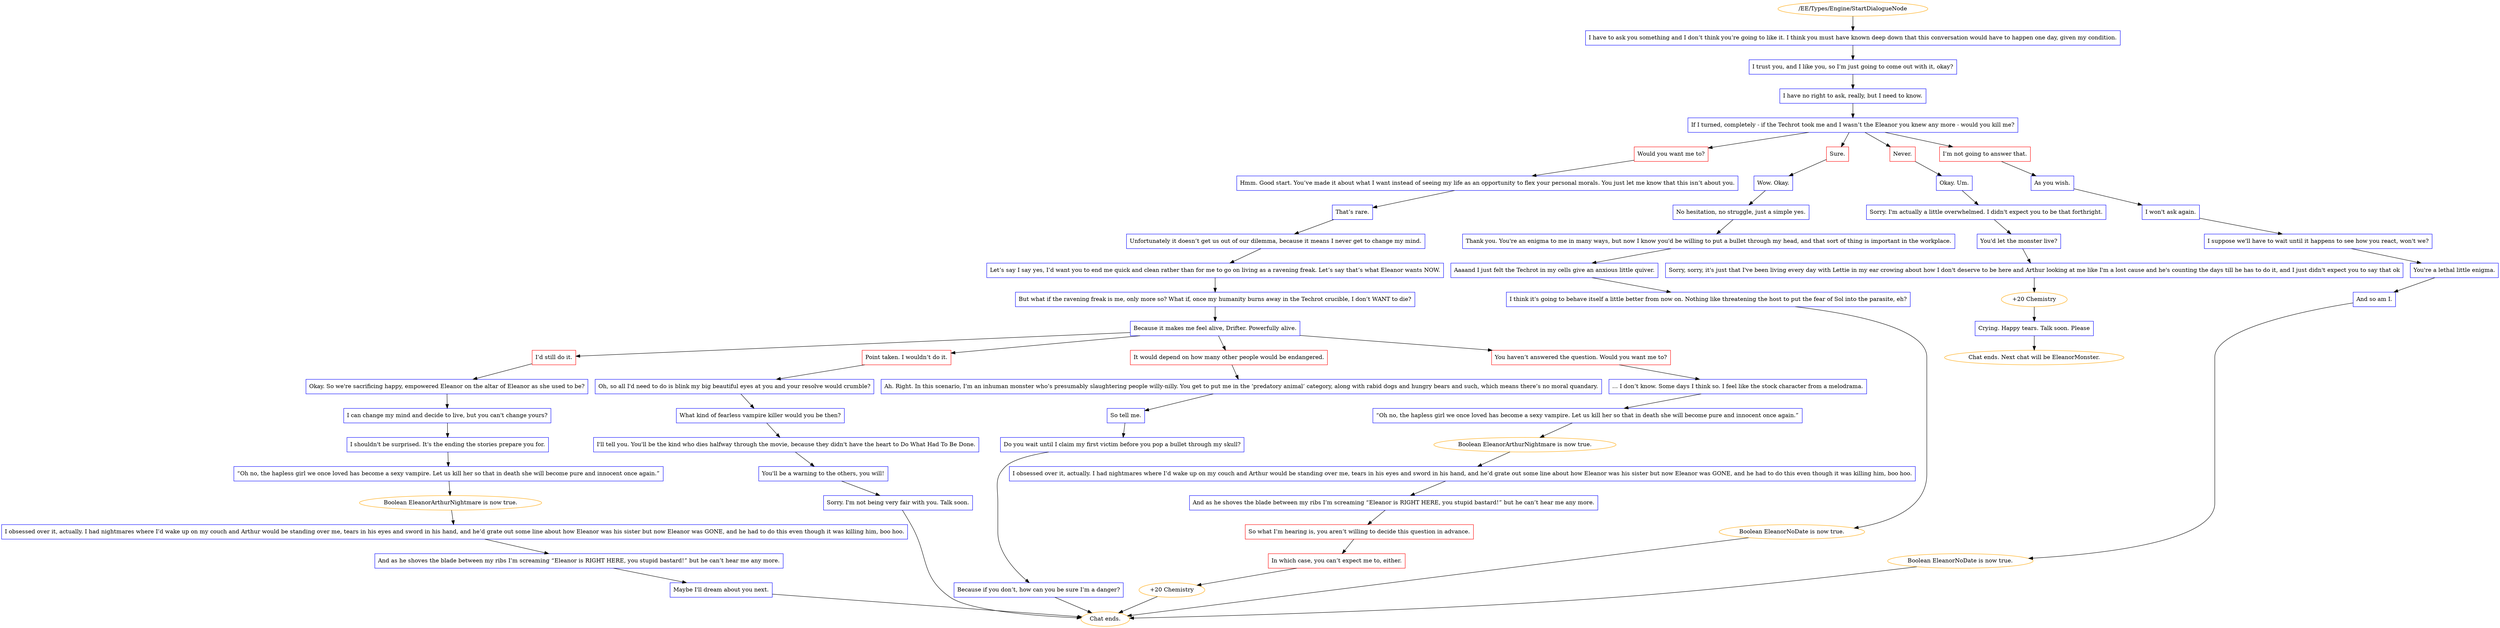 digraph {
	1389 [label="/EE/Types/Engine/StartDialogueNode",color=orange];
		1389 -> 1390;
	1390 [label="I have to ask you something and I don’t think you’re going to like it. I think you must have known deep down that this conversation would have to happen one day, given my condition.",shape=box,color=blue];
		1390 -> 1391;
	1391 [label="I trust you, and I like you, so I’m just going to come out with it, okay?",shape=box,color=blue];
		1391 -> 1392;
	1392 [label="I have no right to ask, really, but I need to know.",shape=box,color=blue];
		1392 -> 1393;
	1393 [label="If I turned, completely - if the Techrot took me and I wasn’t the Eleanor you knew any more - would you kill me?",shape=box,color=blue];
		1393 -> 1394;
		1393 -> 1395;
		1393 -> 1396;
		1393 -> 1397;
	1394 [label="Would you want me to?",shape=box,color=red];
		1394 -> 1398;
	1395 [label="Sure.",shape=box,color=red];
		1395 -> 1399;
	1396 [label="Never.",shape=box,color=red];
		1396 -> 1400;
	1397 [label="I’m not going to answer that.",shape=box,color=red];
		1397 -> 1401;
	1398 [label="Hmm. Good start. You’ve made it about what I want instead of seeing my life as an opportunity to flex your personal morals. You just let me know that this isn’t about you.",shape=box,color=blue];
		1398 -> 1402;
	1399 [label="Wow. Okay.",shape=box,color=blue];
		1399 -> 1403;
	1400 [label="Okay. Um.",shape=box,color=blue];
		1400 -> 1404;
	1401 [label="As you wish.",shape=box,color=blue];
		1401 -> 1405;
	1402 [label="That’s rare.",shape=box,color=blue];
		1402 -> 1406;
	1403 [label="No hesitation, no struggle, just a simple yes.",shape=box,color=blue];
		1403 -> 1407;
	1404 [label="Sorry. I'm actually a little overwhelmed. I didn't expect you to be that forthright.",shape=box,color=blue];
		1404 -> 1408;
	1405 [label="I won't ask again.",shape=box,color=blue];
		1405 -> 1409;
	1406 [label="Unfortunately it doesn’t get us out of our dilemma, because it means I never get to change my mind.",shape=box,color=blue];
		1406 -> 1410;
	1407 [label="Thank you. You're an enigma to me in many ways, but now I know you'd be willing to put a bullet through my head, and that sort of thing is important in the workplace.",shape=box,color=blue];
		1407 -> 1411;
	1408 [label="You'd let the monster live?",shape=box,color=blue];
		1408 -> 1412;
	1409 [label="I suppose we'll have to wait until it happens to see how you react, won't we?",shape=box,color=blue];
		1409 -> 1413;
	1410 [label="Let’s say I say yes, I’d want you to end me quick and clean rather than for me to go on living as a ravening freak. Let’s say that’s what Eleanor wants NOW.",shape=box,color=blue];
		1410 -> 1414;
	1411 [label="Aaaand I just felt the Techrot in my cells give an anxious little quiver.",shape=box,color=blue];
		1411 -> 1415;
	1412 [label="Sorry, sorry, it's just that I've been living every day with Lettie in my ear crowing about how I don't deserve to be here and Arthur looking at me like I'm a lost cause and he's counting the days till he has to do it, and I just didn't expect you to say that ok",shape=box,color=blue];
		1412 -> 1422;
	1413 [label="You're a lethal little enigma.",shape=box,color=blue];
		1413 -> 1417;
	1414 [label="But what if the ravening freak is me, only more so? What if, once my humanity burns away in the Techrot crucible, I don’t WANT to die?",shape=box,color=blue];
		1414 -> 1424;
	1415 [label="I think it's going to behave itself a little better from now on. Nothing like threatening the host to put the fear of Sol into the parasite, eh?",shape=box,color=blue];
		1415 -> 1418;
	1422 [label="+20 Chemistry",color=orange];
		1422 -> 1416;
	1417 [label="And so am I.",shape=box,color=blue];
		1417 -> 1420;
	1424 [label="Because it makes me feel alive, Drifter. Powerfully alive.",shape=box,color=blue];
		1424 -> 1425;
		1424 -> 1426;
		1424 -> 1427;
		1424 -> 1428;
	1418 [label="Boolean EleanorNoDate is now true.",color=orange];
		1418 -> "Chat ends.";
	1416 [label="Crying. Happy tears. Talk soon. Please",shape=box,color=blue];
		1416 -> "Chat ends. Next chat will be EleanorMonster.";
	1420 [label="Boolean EleanorNoDate is now true.",color=orange];
		1420 -> "Chat ends.";
	1425 [label="I’d still do it.",shape=box,color=red];
		1425 -> 1429;
	1426 [label="Point taken. I wouldn’t do it.",shape=box,color=red];
		1426 -> 1430;
	1427 [label="It would depend on how many other people would be endangered.",shape=box,color=red];
		1427 -> 1431;
	1428 [label="You haven’t answered the question. Would you want me to?",shape=box,color=red];
		1428 -> 1432;
	"Chat ends." [color=orange];
	"Chat ends. Next chat will be EleanorMonster." [color=orange];
	"Chat ends." [color=orange];
	1429 [label="Okay. So we're sacrificing happy, empowered Eleanor on the altar of Eleanor as she used to be?",shape=box,color=blue];
		1429 -> 1433;
	1430 [label="Oh, so all I'd need to do is blink my big beautiful eyes at you and your resolve would crumble?",shape=box,color=blue];
		1430 -> 1434;
	1431 [label="Ah. Right. In this scenario, I’m an inhuman monster who’s presumably slaughtering people willy-nilly. You get to put me in the ‘predatory animal’ category, along with rabid dogs and hungry bears and such, which means there’s no moral quandary.",shape=box,color=blue];
		1431 -> 1435;
	1432 [label="… I don’t know. Some days I think so. I feel like the stock character from a melodrama.",shape=box,color=blue];
		1432 -> 1436;
	1433 [label="I can change my mind and decide to live, but you can't change yours?",shape=box,color=blue];
		1433 -> 1442;
	1434 [label="What kind of fearless vampire killer would you be then?",shape=box,color=blue];
		1434 -> 1443;
	1435 [label="So tell me.",shape=box,color=blue];
		1435 -> 1438;
	1436 [label="“Oh no, the hapless girl we once loved has become a sexy vampire. Let us kill her so that in death she will become pure and innocent once again.”",shape=box,color=blue];
		1436 -> 1437;
	1442 [label="I shouldn't be surprised. It's the ending the stories prepare you for.",shape=box,color=blue];
		1442 -> 1444;
	1443 [label="I'll tell you. You'll be the kind who dies halfway through the movie, because they didn't have the heart to Do What Had To Be Done.",shape=box,color=blue];
		1443 -> 1445;
	1438 [label="Do you wait until I claim my first victim before you pop a bullet through my skull?",shape=box,color=blue];
		1438 -> 1439;
	1437 [label="Boolean EleanorArthurNightmare is now true.",color=orange];
		1437 -> 1441;
	1444 [label="“Oh no, the hapless girl we once loved has become a sexy vampire. Let us kill her so that in death she will become pure and innocent once again.”",shape=box,color=blue];
		1444 -> 1448;
	1445 [label="You'll be a warning to the others, you will!",shape=box,color=blue];
		1445 -> 1446;
	1439 [label="Because if you don’t, how can you be sure I’m a danger?",shape=box,color=blue];
		1439 -> "Chat ends.";
	1441 [label="I obsessed over it, actually. I had nightmares where I’d wake up on my couch and Arthur would be standing over me, tears in his eyes and sword in his hand, and he’d grate out some line about how Eleanor was his sister but now Eleanor was GONE, and he had to do this even though it was killing him, boo hoo.",shape=box,color=blue];
		1441 -> 1450;
	1448 [label="Boolean EleanorArthurNightmare is now true.",color=orange];
		1448 -> 1449;
	1446 [label="Sorry. I'm not being very fair with you. Talk soon.",shape=box,color=blue];
		1446 -> "Chat ends.";
	"Chat ends." [color=orange];
	1450 [label="And as he shoves the blade between my ribs I’m screaming “Eleanor is RIGHT HERE, you stupid bastard!” but he can’t hear me any more.",shape=box,color=blue];
		1450 -> 1451;
	1449 [label="I obsessed over it, actually. I had nightmares where I’d wake up on my couch and Arthur would be standing over me, tears in his eyes and sword in his hand, and he’d grate out some line about how Eleanor was his sister but now Eleanor was GONE, and he had to do this even though it was killing him, boo hoo.",shape=box,color=blue];
		1449 -> 1455;
	"Chat ends." [color=orange];
	1451 [label="So what I’m hearing is, you aren’t willing to decide this question in advance.",shape=box,color=red];
		1451 -> 1452;
	1455 [label="And as he shoves the blade between my ribs I’m screaming “Eleanor is RIGHT HERE, you stupid bastard!” but he can’t hear me any more.",shape=box,color=blue];
		1455 -> 1456;
	1452 [label="In which case, you can’t expect me to, either.",shape=box,color=red];
		1452 -> 1453;
	1456 [label="Maybe I'll dream about you next.",shape=box,color=blue];
		1456 -> "Chat ends.";
	1453 [label="+20 Chemistry",color=orange];
		1453 -> "Chat ends.";
	"Chat ends." [color=orange];
	"Chat ends." [color=orange];
}
